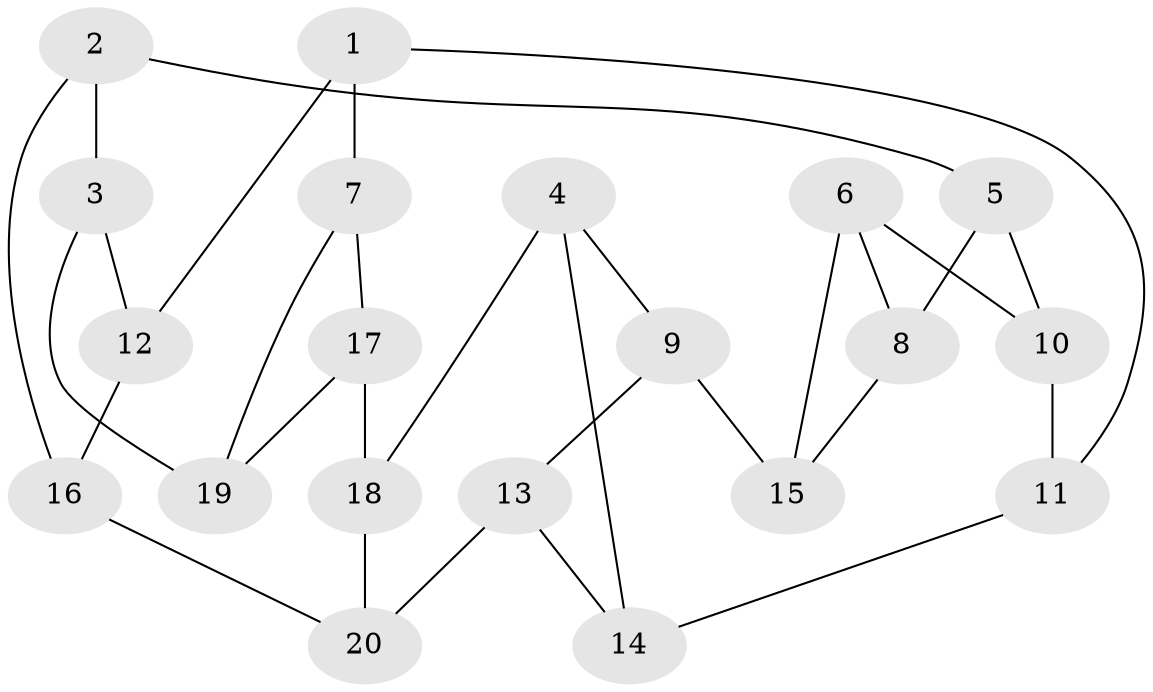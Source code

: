 // Generated by graph-tools (version 1.1) at 2025/46/02/15/25 05:46:28]
// undirected, 20 vertices, 30 edges
graph export_dot {
graph [start="1"]
  node [color=gray90,style=filled];
  1;
  2;
  3;
  4;
  5;
  6;
  7;
  8;
  9;
  10;
  11;
  12;
  13;
  14;
  15;
  16;
  17;
  18;
  19;
  20;
  1 -- 7;
  1 -- 11;
  1 -- 12;
  2 -- 5;
  2 -- 16;
  2 -- 3;
  3 -- 19;
  3 -- 12;
  4 -- 14;
  4 -- 9;
  4 -- 18;
  5 -- 8;
  5 -- 10;
  6 -- 15;
  6 -- 10;
  6 -- 8;
  7 -- 17;
  7 -- 19;
  8 -- 15;
  9 -- 13;
  9 -- 15;
  10 -- 11;
  11 -- 14;
  12 -- 16;
  13 -- 20;
  13 -- 14;
  16 -- 20;
  17 -- 18;
  17 -- 19;
  18 -- 20;
}
